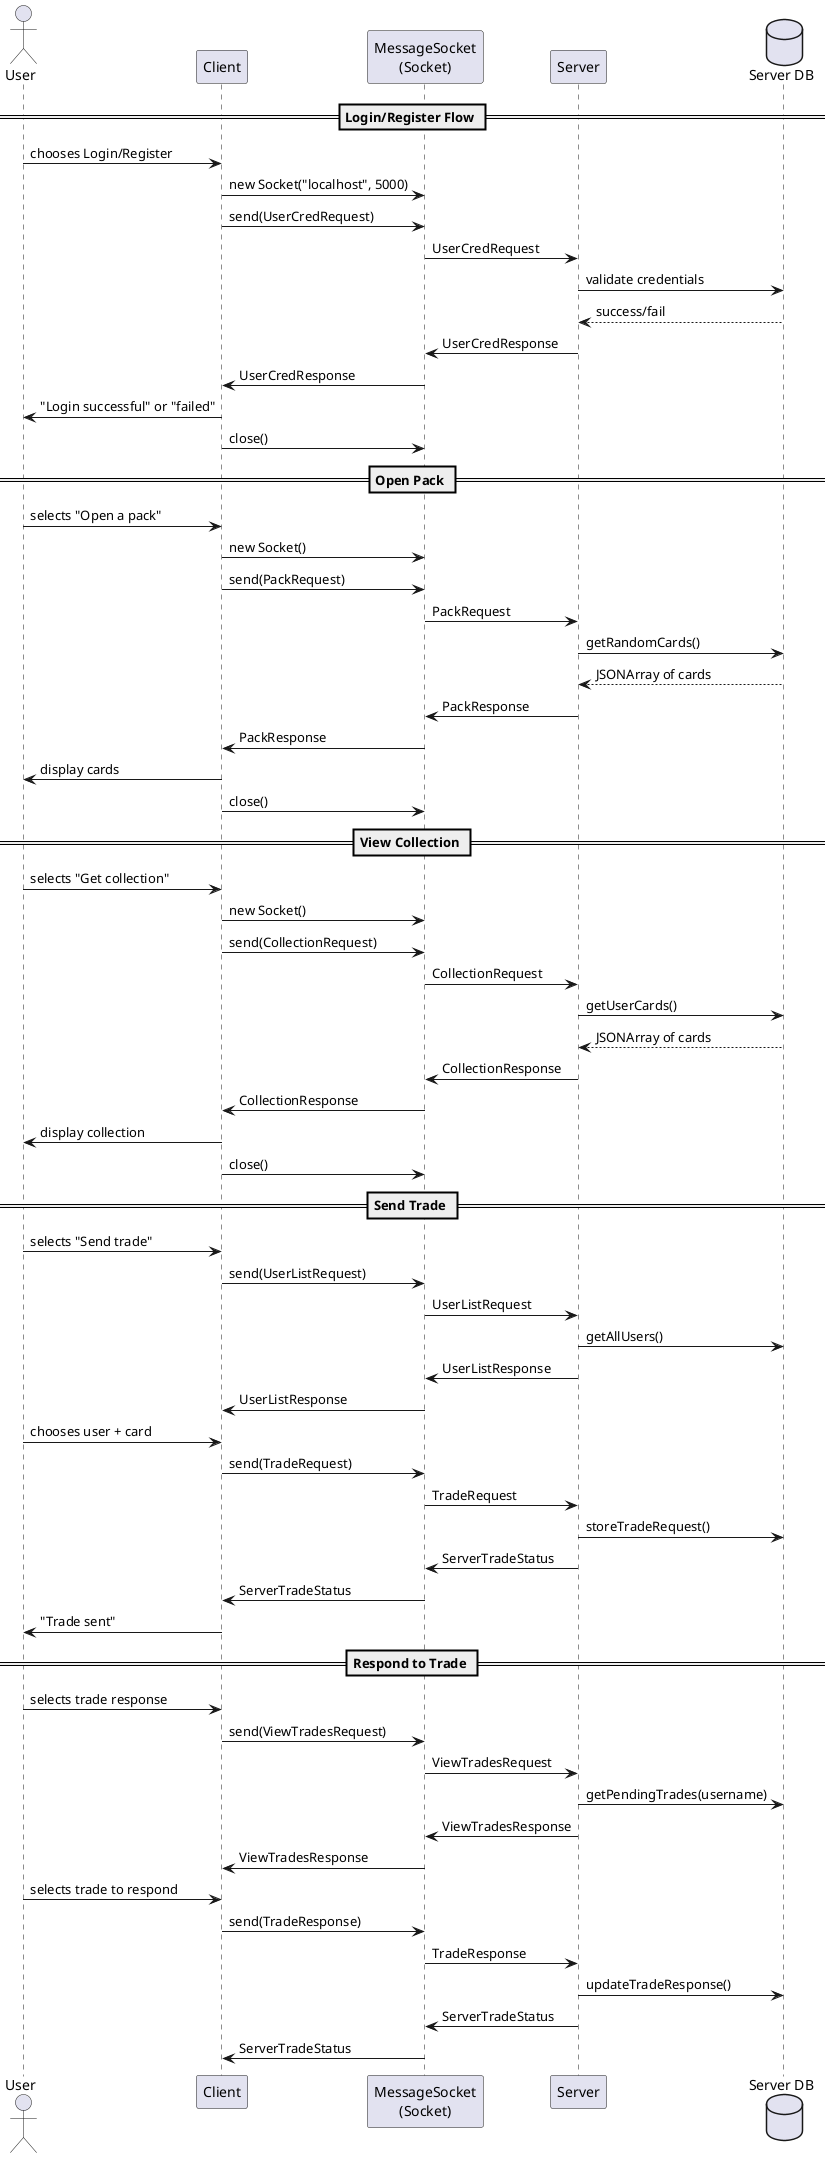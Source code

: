 @startuml
actor User
participant Client
participant "MessageSocket\n(Socket)" as Socket
participant Server
database "Server DB" as DB

== Login/Register Flow ==
User -> Client: chooses Login/Register
Client -> Socket: new Socket("localhost", 5000)
Client -> Socket: send(UserCredRequest)
Socket -> Server: UserCredRequest
Server -> DB: validate credentials
DB --> Server: success/fail
Server -> Socket: UserCredResponse
Socket -> Client: UserCredResponse
Client -> User: "Login successful" or "failed"
Client -> Socket: close()

== Open Pack ==
User -> Client: selects "Open a pack"
Client -> Socket: new Socket()
Client -> Socket: send(PackRequest)
Socket -> Server: PackRequest
Server -> DB: getRandomCards()
DB --> Server: JSONArray of cards
Server -> Socket: PackResponse
Socket -> Client: PackResponse
Client -> User: display cards
Client -> Socket: close()

== View Collection ==
User -> Client: selects "Get collection"
Client -> Socket: new Socket()
Client -> Socket: send(CollectionRequest)
Socket -> Server: CollectionRequest
Server -> DB: getUserCards()
DB --> Server: JSONArray of cards
Server -> Socket: CollectionResponse
Socket -> Client: CollectionResponse
Client -> User: display collection
Client -> Socket: close()

== Send Trade ==
User -> Client: selects "Send trade"
Client -> Socket: send(UserListRequest)
Socket -> Server: UserListRequest
Server -> DB: getAllUsers()
Server -> Socket: UserListResponse
Socket -> Client: UserListResponse

User -> Client: chooses user + card
Client -> Socket: send(TradeRequest)
Socket -> Server: TradeRequest
Server -> DB: storeTradeRequest()
Server -> Socket: ServerTradeStatus
Socket -> Client: ServerTradeStatus
Client -> User: "Trade sent"

== Respond to Trade ==
User -> Client: selects trade response
Client -> Socket: send(ViewTradesRequest)
Socket -> Server: ViewTradesRequest
Server -> DB: getPendingTrades(username)
Server -> Socket: ViewTradesResponse
Socket -> Client: ViewTradesResponse

User -> Client: selects trade to respond
Client -> Socket: send(TradeResponse)
Socket -> Server: TradeResponse
Server -> DB: updateTradeResponse()
Server -> Socket: ServerTradeStatus
Socket -> Client: ServerTradeStatus

@enduml
